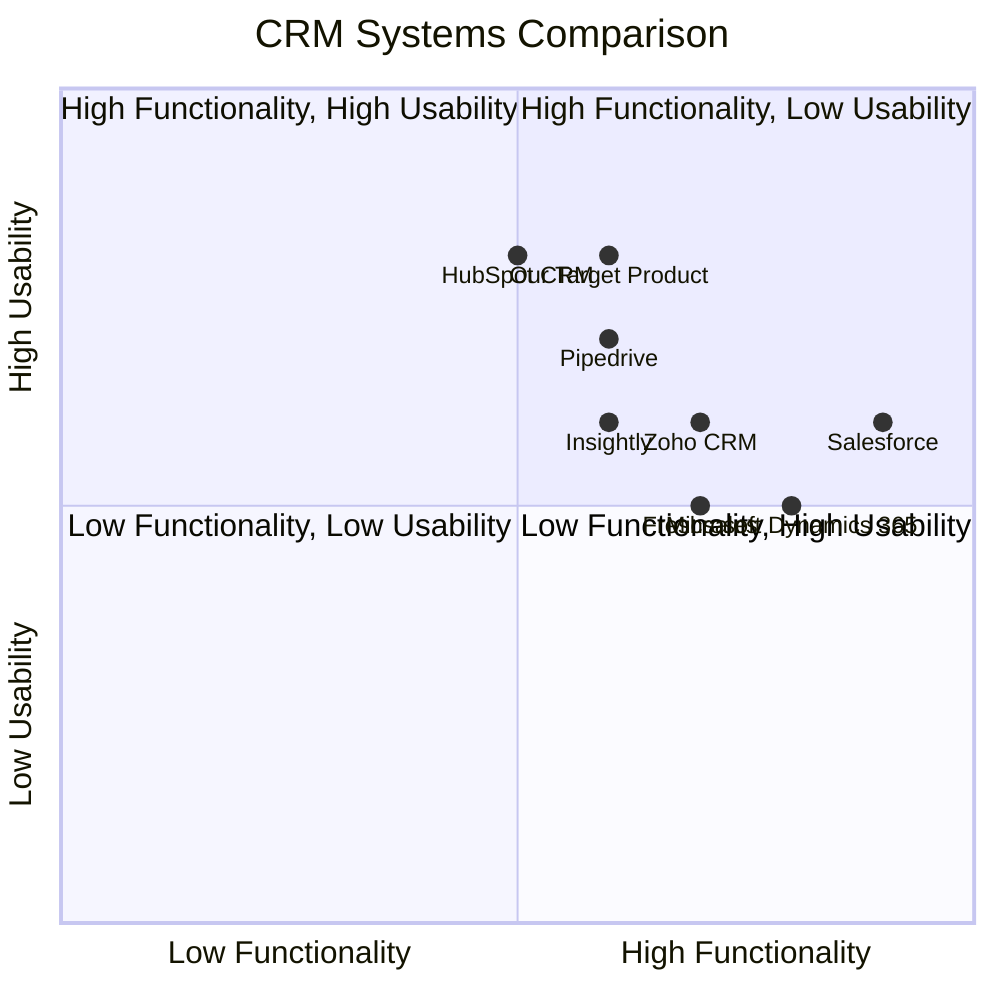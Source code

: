 quadrantChart
    title CRM Systems Comparison
    x-axis Low Functionality --> High Functionality
    y-axis Low Usability --> High Usability
    quadrant-1 High Functionality, Low Usability
    quadrant-2 High Functionality, High Usability
    quadrant-3 Low Functionality, Low Usability
    quadrant-4 Low Functionality, High Usability
    "Salesforce": [0.9, 0.6]
    "Zoho CRM": [0.7, 0.6]
    "HubSpot CRM": [0.5, 0.8]
    "Pipedrive": [0.6, 0.7]
    "Freshsales": [0.7, 0.5]
    "Insightly": [0.6, 0.6]
    "Microsoft Dynamics 365": [0.8, 0.5]
    "Our Target Product": [0.6, 0.8]